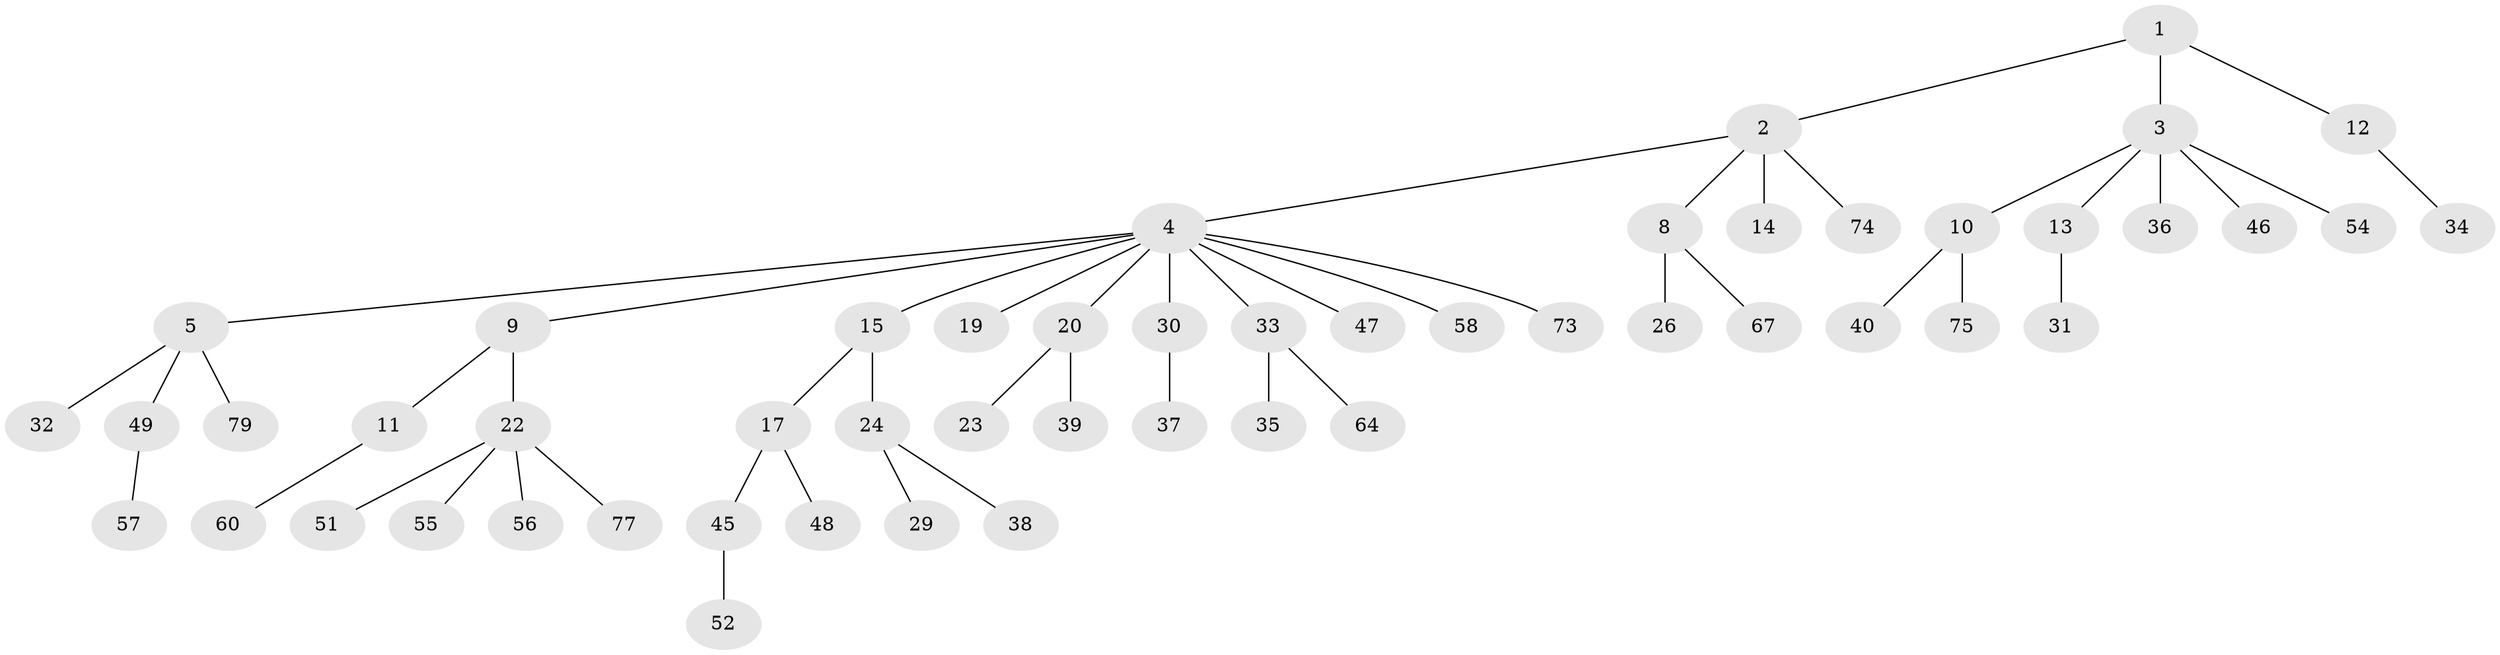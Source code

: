 // Generated by graph-tools (version 1.1) at 2025/52/02/27/25 19:52:11]
// undirected, 52 vertices, 51 edges
graph export_dot {
graph [start="1"]
  node [color=gray90,style=filled];
  1;
  2 [super="+6"];
  3 [super="+18"];
  4 [super="+7"];
  5 [super="+69"];
  8 [super="+53"];
  9 [super="+25"];
  10 [super="+44"];
  11;
  12 [super="+41"];
  13 [super="+72"];
  14 [super="+16"];
  15 [super="+27"];
  17 [super="+21"];
  19 [super="+50"];
  20 [super="+43"];
  22 [super="+28"];
  23;
  24;
  26;
  29 [super="+59"];
  30;
  31;
  32;
  33 [super="+70"];
  34 [super="+68"];
  35 [super="+42"];
  36 [super="+76"];
  37 [super="+62"];
  38 [super="+78"];
  39;
  40 [super="+66"];
  45 [super="+65"];
  46;
  47;
  48;
  49 [super="+71"];
  51;
  52;
  54;
  55 [super="+80"];
  56;
  57;
  58 [super="+63"];
  60 [super="+61"];
  64;
  67;
  73;
  74;
  75;
  77;
  79;
  1 -- 2;
  1 -- 3;
  1 -- 12;
  2 -- 4;
  2 -- 8;
  2 -- 14;
  2 -- 74;
  3 -- 10;
  3 -- 13;
  3 -- 46;
  3 -- 36;
  3 -- 54;
  4 -- 5;
  4 -- 15;
  4 -- 19;
  4 -- 20;
  4 -- 30;
  4 -- 47;
  4 -- 33;
  4 -- 73;
  4 -- 58;
  4 -- 9;
  5 -- 32;
  5 -- 49;
  5 -- 79;
  8 -- 26;
  8 -- 67;
  9 -- 11;
  9 -- 22;
  10 -- 40;
  10 -- 75;
  11 -- 60;
  12 -- 34;
  13 -- 31;
  15 -- 17;
  15 -- 24;
  17 -- 48;
  17 -- 45;
  20 -- 23;
  20 -- 39;
  22 -- 51;
  22 -- 55;
  22 -- 56;
  22 -- 77;
  24 -- 29;
  24 -- 38;
  30 -- 37;
  33 -- 35;
  33 -- 64;
  45 -- 52;
  49 -- 57;
}
